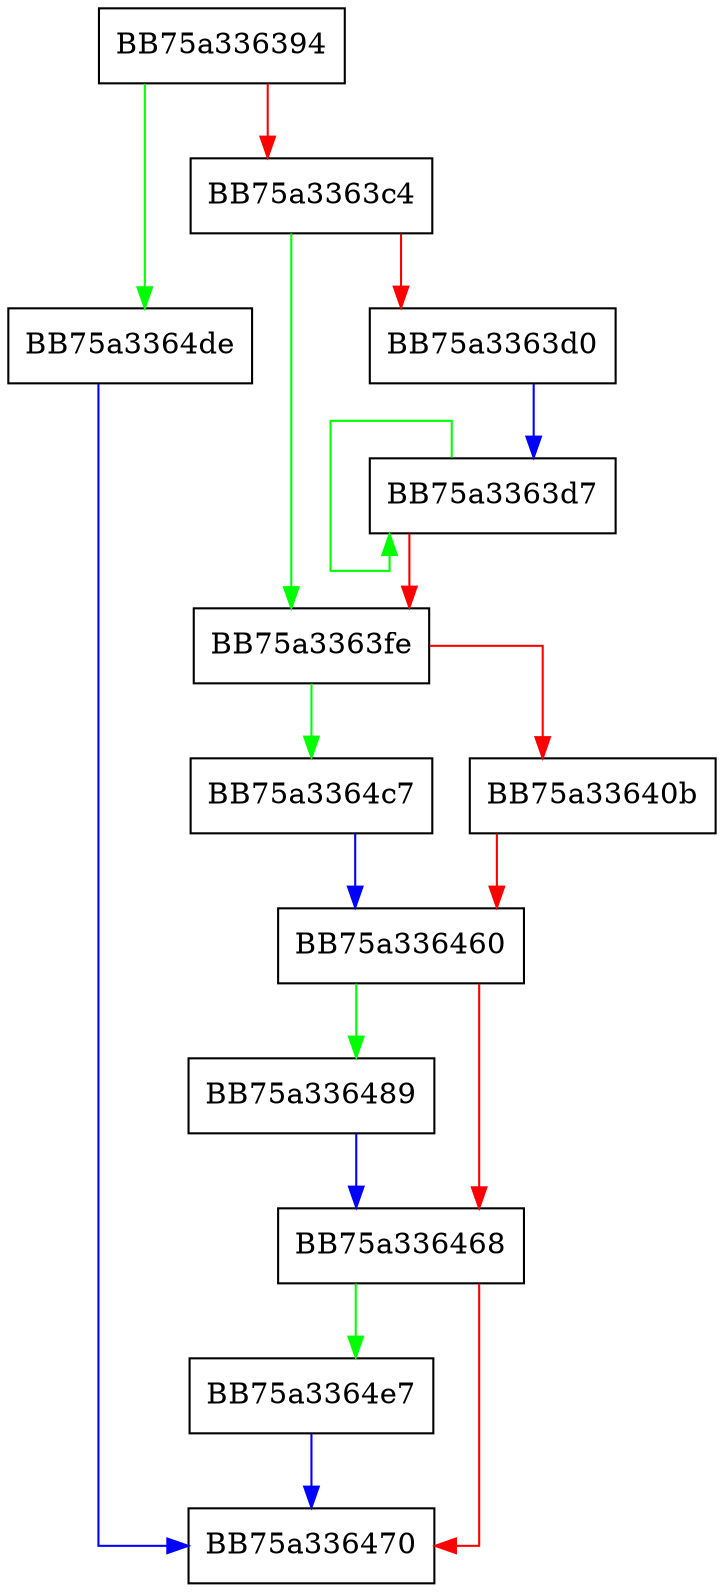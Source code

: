 digraph msil_emit_update_StackTrace {
  node [shape="box"];
  graph [splines=ortho];
  BB75a336394 -> BB75a3364de [color="green"];
  BB75a336394 -> BB75a3363c4 [color="red"];
  BB75a3363c4 -> BB75a3363fe [color="green"];
  BB75a3363c4 -> BB75a3363d0 [color="red"];
  BB75a3363d0 -> BB75a3363d7 [color="blue"];
  BB75a3363d7 -> BB75a3363d7 [color="green"];
  BB75a3363d7 -> BB75a3363fe [color="red"];
  BB75a3363fe -> BB75a3364c7 [color="green"];
  BB75a3363fe -> BB75a33640b [color="red"];
  BB75a33640b -> BB75a336460 [color="red"];
  BB75a336460 -> BB75a336489 [color="green"];
  BB75a336460 -> BB75a336468 [color="red"];
  BB75a336468 -> BB75a3364e7 [color="green"];
  BB75a336468 -> BB75a336470 [color="red"];
  BB75a336489 -> BB75a336468 [color="blue"];
  BB75a3364c7 -> BB75a336460 [color="blue"];
  BB75a3364de -> BB75a336470 [color="blue"];
  BB75a3364e7 -> BB75a336470 [color="blue"];
}